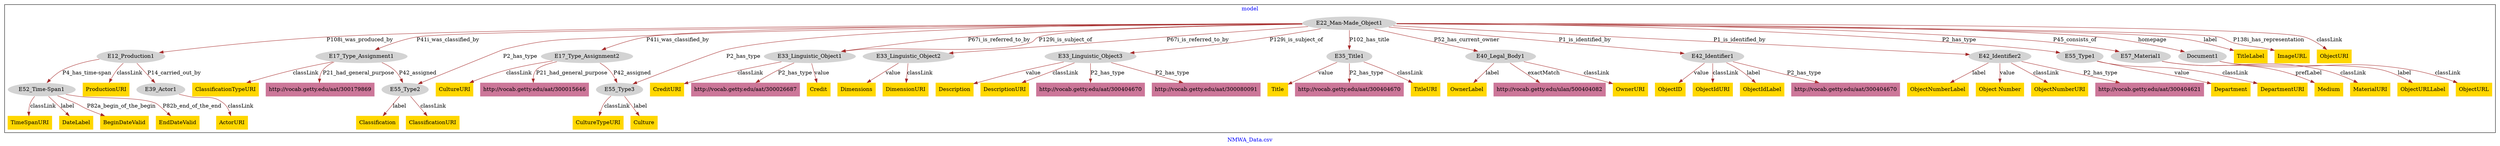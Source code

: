 digraph n0 {
fontcolor="blue"
remincross="true"
label="NMWA_Data.csv"
subgraph cluster {
label="model"
n2[style="filled",color="white",fillcolor="lightgray",label="E12_Production1"];
n3[style="filled",color="white",fillcolor="lightgray",label="E39_Actor1"];
n4[style="filled",color="white",fillcolor="lightgray",label="E52_Time-Span1"];
n5[style="filled",color="white",fillcolor="lightgray",label="E17_Type_Assignment1"];
n6[style="filled",color="white",fillcolor="lightgray",label="E55_Type2"];
n7[style="filled",color="white",fillcolor="lightgray",label="E17_Type_Assignment2"];
n8[style="filled",color="white",fillcolor="lightgray",label="E55_Type3"];
n9[style="filled",color="white",fillcolor="lightgray",label="E22_Man-Made_Object1"];
n10[style="filled",color="white",fillcolor="lightgray",label="E33_Linguistic_Object1"];
n11[style="filled",color="white",fillcolor="lightgray",label="E33_Linguistic_Object2"];
n12[style="filled",color="white",fillcolor="lightgray",label="E33_Linguistic_Object3"];
n13[style="filled",color="white",fillcolor="lightgray",label="E35_Title1"];
n14[style="filled",color="white",fillcolor="lightgray",label="E40_Legal_Body1"];
n15[style="filled",color="white",fillcolor="lightgray",label="E42_Identifier1"];
n16[style="filled",color="white",fillcolor="lightgray",label="E42_Identifier2"];
n17[style="filled",color="white",fillcolor="lightgray",label="E55_Type1"];
n18[style="filled",color="white",fillcolor="lightgray",label="E57_Material1"];
n19[style="filled",color="white",fillcolor="lightgray",label="Document1"];
n20[shape="plaintext",style="filled",fillcolor="gold",label="TimeSpanURI"];
n21[shape="plaintext",style="filled",fillcolor="gold",label="ObjectNumberLabel"];
n22[shape="plaintext",style="filled",fillcolor="gold",label="TitleURI"];
n23[shape="plaintext",style="filled",fillcolor="gold",label="TitleLabel"];
n24[shape="plaintext",style="filled",fillcolor="gold",label="ObjectID"];
n25[shape="plaintext",style="filled",fillcolor="gold",label="DateLabel"];
n26[shape="plaintext",style="filled",fillcolor="gold",label="ProductionURI"];
n27[shape="plaintext",style="filled",fillcolor="gold",label="BeginDateValid"];
n28[shape="plaintext",style="filled",fillcolor="gold",label="ImageURL"];
n29[shape="plaintext",style="filled",fillcolor="gold",label="ObjectURLLabel"];
n30[shape="plaintext",style="filled",fillcolor="gold",label="Culture"];
n31[shape="plaintext",style="filled",fillcolor="gold",label="Medium"];
n32[shape="plaintext",style="filled",fillcolor="gold",label="ObjectIdURI"];
n33[shape="plaintext",style="filled",fillcolor="gold",label="Dimensions"];
n34[shape="plaintext",style="filled",fillcolor="gold",label="CultureTypeURI"];
n35[shape="plaintext",style="filled",fillcolor="gold",label="Credit"];
n36[shape="plaintext",style="filled",fillcolor="gold",label="Description"];
n37[shape="plaintext",style="filled",fillcolor="gold",label="ClassificationURI"];
n38[shape="plaintext",style="filled",fillcolor="gold",label="Object Number"];
n39[shape="plaintext",style="filled",fillcolor="gold",label="Classification"];
n40[shape="plaintext",style="filled",fillcolor="gold",label="Department"];
n41[shape="plaintext",style="filled",fillcolor="gold",label="ObjectURI"];
n42[shape="plaintext",style="filled",fillcolor="gold",label="ClassificationTypeURI"];
n43[shape="plaintext",style="filled",fillcolor="gold",label="DescriptionURI"];
n44[shape="plaintext",style="filled",fillcolor="gold",label="ObjectIdLabel"];
n45[shape="plaintext",style="filled",fillcolor="gold",label="OwnerURI"];
n46[shape="plaintext",style="filled",fillcolor="gold",label="DepartmentURI"];
n47[shape="plaintext",style="filled",fillcolor="gold",label="ObjectNumberURI"];
n48[shape="plaintext",style="filled",fillcolor="gold",label="EndDateValid"];
n49[shape="plaintext",style="filled",fillcolor="gold",label="Title"];
n50[shape="plaintext",style="filled",fillcolor="gold",label="CreditURI"];
n51[shape="plaintext",style="filled",fillcolor="gold",label="ObjectURL"];
n52[shape="plaintext",style="filled",fillcolor="gold",label="MaterialURI"];
n53[shape="plaintext",style="filled",fillcolor="gold",label="DimensionURI"];
n54[shape="plaintext",style="filled",fillcolor="gold",label="CultureURI"];
n55[shape="plaintext",style="filled",fillcolor="gold",label="OwnerLabel"];
n56[shape="plaintext",style="filled",fillcolor="gold",label="ActorURI"];
n57[shape="plaintext",style="filled",fillcolor="#CC7799",label="http://vocab.getty.edu/ulan/500404082"];
n58[shape="plaintext",style="filled",fillcolor="#CC7799",label="http://vocab.getty.edu/aat/300404670"];
n59[shape="plaintext",style="filled",fillcolor="#CC7799",label="http://vocab.getty.edu/aat/300404670"];
n60[shape="plaintext",style="filled",fillcolor="#CC7799",label="http://vocab.getty.edu/aat/300026687"];
n61[shape="plaintext",style="filled",fillcolor="#CC7799",label="http://vocab.getty.edu/aat/300179869"];
n62[shape="plaintext",style="filled",fillcolor="#CC7799",label="http://vocab.getty.edu/aat/300404670"];
n63[shape="plaintext",style="filled",fillcolor="#CC7799",label="http://vocab.getty.edu/aat/300080091"];
n64[shape="plaintext",style="filled",fillcolor="#CC7799",label="http://vocab.getty.edu/aat/300015646"];
n65[shape="plaintext",style="filled",fillcolor="#CC7799",label="http://vocab.getty.edu/aat/300404621"];
}
n2 -> n3[color="brown",fontcolor="black",label="P14_carried_out_by"]
n2 -> n4[color="brown",fontcolor="black",label="P4_has_time-span"]
n5 -> n6[color="brown",fontcolor="black",label="P42_assigned"]
n7 -> n8[color="brown",fontcolor="black",label="P42_assigned"]
n9 -> n2[color="brown",fontcolor="black",label="P108i_was_produced_by"]
n9 -> n5[color="brown",fontcolor="black",label="P41i_was_classified_by"]
n9 -> n7[color="brown",fontcolor="black",label="P41i_was_classified_by"]
n9 -> n10[color="brown",fontcolor="black",label="P67i_is_referred_to_by"]
n9 -> n11[color="brown",fontcolor="black",label="P67i_is_referred_to_by"]
n9 -> n12[color="brown",fontcolor="black",label="P129i_is_subject_of"]
n9 -> n13[color="brown",fontcolor="black",label="P102_has_title"]
n9 -> n14[color="brown",fontcolor="black",label="P52_has_current_owner"]
n9 -> n15[color="brown",fontcolor="black",label="P1_is_identified_by"]
n9 -> n16[color="brown",fontcolor="black",label="P1_is_identified_by"]
n9 -> n17[color="brown",fontcolor="black",label="P2_has_type"]
n9 -> n18[color="brown",fontcolor="black",label="P45_consists_of"]
n9 -> n19[color="brown",fontcolor="black",label="homepage"]
n4 -> n20[color="brown",fontcolor="black",label="classLink"]
n16 -> n21[color="brown",fontcolor="black",label="label"]
n13 -> n22[color="brown",fontcolor="black",label="classLink"]
n9 -> n23[color="brown",fontcolor="black",label="label"]
n15 -> n24[color="brown",fontcolor="black",label="value"]
n4 -> n25[color="brown",fontcolor="black",label="label"]
n2 -> n26[color="brown",fontcolor="black",label="classLink"]
n4 -> n27[color="brown",fontcolor="black",label="P82a_begin_of_the_begin"]
n9 -> n28[color="brown",fontcolor="black",label="P138i_has_representation"]
n19 -> n29[color="brown",fontcolor="black",label="label"]
n8 -> n30[color="brown",fontcolor="black",label="label"]
n18 -> n31[color="brown",fontcolor="black",label="prefLabel"]
n15 -> n32[color="brown",fontcolor="black",label="classLink"]
n11 -> n33[color="brown",fontcolor="black",label="value"]
n8 -> n34[color="brown",fontcolor="black",label="classLink"]
n10 -> n35[color="brown",fontcolor="black",label="value"]
n12 -> n36[color="brown",fontcolor="black",label="value"]
n6 -> n37[color="brown",fontcolor="black",label="classLink"]
n16 -> n38[color="brown",fontcolor="black",label="value"]
n6 -> n39[color="brown",fontcolor="black",label="label"]
n17 -> n40[color="brown",fontcolor="black",label="value"]
n9 -> n41[color="brown",fontcolor="black",label="classLink"]
n5 -> n42[color="brown",fontcolor="black",label="classLink"]
n12 -> n43[color="brown",fontcolor="black",label="classLink"]
n15 -> n44[color="brown",fontcolor="black",label="label"]
n14 -> n45[color="brown",fontcolor="black",label="classLink"]
n17 -> n46[color="brown",fontcolor="black",label="classLink"]
n16 -> n47[color="brown",fontcolor="black",label="classLink"]
n4 -> n48[color="brown",fontcolor="black",label="P82b_end_of_the_end"]
n13 -> n49[color="brown",fontcolor="black",label="value"]
n10 -> n50[color="brown",fontcolor="black",label="classLink"]
n19 -> n51[color="brown",fontcolor="black",label="classLink"]
n18 -> n52[color="brown",fontcolor="black",label="classLink"]
n11 -> n53[color="brown",fontcolor="black",label="classLink"]
n7 -> n54[color="brown",fontcolor="black",label="classLink"]
n14 -> n55[color="brown",fontcolor="black",label="label"]
n3 -> n56[color="brown",fontcolor="black",label="classLink"]
n14 -> n57[color="brown",fontcolor="black",label="exactMatch"]
n9 -> n10[color="brown",fontcolor="black",label="P129i_is_subject_of"]
n12 -> n58[color="brown",fontcolor="black",label="P2_has_type"]
n15 -> n59[color="brown",fontcolor="black",label="P2_has_type"]
n10 -> n60[color="brown",fontcolor="black",label="P2_has_type"]
n5 -> n61[color="brown",fontcolor="black",label="P21_had_general_purpose"]
n13 -> n62[color="brown",fontcolor="black",label="P2_has_type"]
n12 -> n63[color="brown",fontcolor="black",label="P2_has_type"]
n9 -> n8[color="brown",fontcolor="black",label="P2_has_type"]
n9 -> n6[color="brown",fontcolor="black",label="P2_has_type"]
n7 -> n64[color="brown",fontcolor="black",label="P21_had_general_purpose"]
n16 -> n65[color="brown",fontcolor="black",label="P2_has_type"]
}
